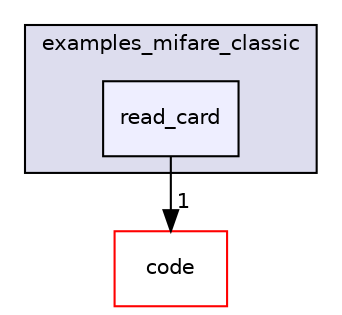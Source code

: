 digraph "examples_mifare_classic/read_card" {
  compound=true
  node [ fontsize="10", fontname="Helvetica"];
  edge [ labelfontsize="10", labelfontname="Helvetica"];
  subgraph clusterdir_3d4d49a34023605d025eb3d0b5f107a1 {
    graph [ bgcolor="#ddddee", pencolor="black", label="examples_mifare_classic" fontname="Helvetica", fontsize="10", URL="dir_3d4d49a34023605d025eb3d0b5f107a1.html"]
  dir_a65f4da2d5fc63b3d1d5218df5f91171 [shape=box, label="read_card", style="filled", fillcolor="#eeeeff", pencolor="black", URL="dir_a65f4da2d5fc63b3d1d5218df5f91171.html"];
  }
  dir_050edd66366d13764f98250ef6db77f6 [shape=box label="code" fillcolor="white" style="filled" color="red" URL="dir_050edd66366d13764f98250ef6db77f6.html"];
  dir_a65f4da2d5fc63b3d1d5218df5f91171->dir_050edd66366d13764f98250ef6db77f6 [headlabel="1", labeldistance=1.5 headhref="dir_000008_000013.html"];
}
